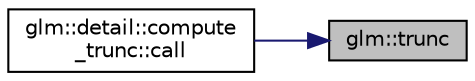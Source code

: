 digraph "glm::trunc"
{
 // LATEX_PDF_SIZE
  edge [fontname="Helvetica",fontsize="10",labelfontname="Helvetica",labelfontsize="10"];
  node [fontname="Helvetica",fontsize="10",shape=record];
  rankdir="RL";
  Node1 [label="glm::trunc",height=0.2,width=0.4,color="black", fillcolor="grey75", style="filled", fontcolor="black",tooltip=" "];
  Node1 -> Node2 [dir="back",color="midnightblue",fontsize="10",style="solid",fontname="Helvetica"];
  Node2 [label="glm::detail::compute\l_trunc::call",height=0.2,width=0.4,color="black", fillcolor="white", style="filled",URL="$structglm_1_1detail_1_1compute__trunc.html#ae7b2394f1435078d22b8743b1b2725c9",tooltip=" "];
}
